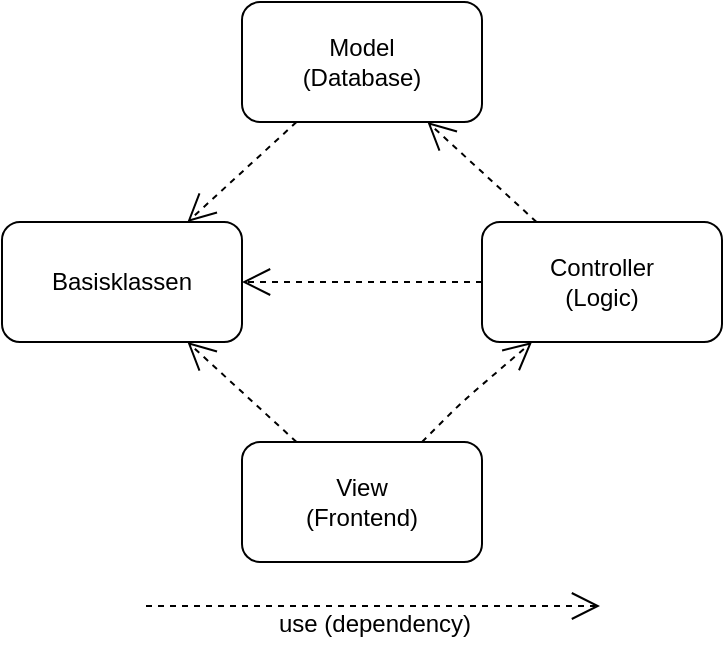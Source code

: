 <mxfile version="12.4.2" type="device" pages="1"><diagram id="QilTmJy9PvDIiep6L4qx" name="Page-1"><mxGraphModel dx="782" dy="766" grid="1" gridSize="10" guides="1" tooltips="1" connect="1" arrows="1" fold="1" page="1" pageScale="1" pageWidth="827" pageHeight="1169" math="0" shadow="0"><root><mxCell id="0"/><mxCell id="1" parent="0"/><mxCell id="j0amc7bkqoO371Gp4Xam-3" value="View&lt;br&gt;(Frontend)" style="rounded=1;whiteSpace=wrap;html=1;" parent="1" vertex="1"><mxGeometry x="360" y="440" width="120" height="60" as="geometry"/></mxCell><mxCell id="j0amc7bkqoO371Gp4Xam-4" value="Model&lt;br&gt;(Database)" style="rounded=1;whiteSpace=wrap;html=1;" parent="1" vertex="1"><mxGeometry x="360" y="220" width="120" height="60" as="geometry"/></mxCell><mxCell id="j0amc7bkqoO371Gp4Xam-5" value="Basisklassen" style="rounded=1;whiteSpace=wrap;html=1;" parent="1" vertex="1"><mxGeometry x="240" y="330" width="120" height="60" as="geometry"/></mxCell><mxCell id="j0amc7bkqoO371Gp4Xam-6" value="Controller&lt;br&gt;(Logic)" style="rounded=1;whiteSpace=wrap;html=1;" parent="1" vertex="1"><mxGeometry x="480" y="330" width="120" height="60" as="geometry"/></mxCell><mxCell id="gr9N5oST-Be0M40Yf9IZ-3" value="" style="endArrow=open;endSize=12;dashed=1;html=1;" edge="1" parent="1" source="j0amc7bkqoO371Gp4Xam-3" target="j0amc7bkqoO371Gp4Xam-6"><mxGeometry width="160" relative="1" as="geometry"><mxPoint x="517.273" y="340" as="sourcePoint"/><mxPoint x="462.727" y="290" as="targetPoint"/><Array as="points"><mxPoint x="470" y="420"/></Array></mxGeometry></mxCell><mxCell id="gr9N5oST-Be0M40Yf9IZ-8" value="" style="endArrow=open;endSize=12;dashed=1;html=1;" edge="1" parent="1" source="j0amc7bkqoO371Gp4Xam-6" target="j0amc7bkqoO371Gp4Xam-4"><mxGeometry width="160" relative="1" as="geometry"><mxPoint x="430" y="450" as="sourcePoint"/><mxPoint x="430" y="290" as="targetPoint"/><Array as="points"/></mxGeometry></mxCell><mxCell id="gr9N5oST-Be0M40Yf9IZ-9" value="" style="endArrow=open;endSize=12;dashed=1;html=1;" edge="1" parent="1" source="j0amc7bkqoO371Gp4Xam-4" target="j0amc7bkqoO371Gp4Xam-5"><mxGeometry width="160" relative="1" as="geometry"><mxPoint x="517.273" y="340" as="sourcePoint"/><mxPoint x="462.727" y="290" as="targetPoint"/><Array as="points"/></mxGeometry></mxCell><mxCell id="gr9N5oST-Be0M40Yf9IZ-10" value="" style="endArrow=open;endSize=12;dashed=1;html=1;" edge="1" parent="1" source="j0amc7bkqoO371Gp4Xam-3" target="j0amc7bkqoO371Gp4Xam-5"><mxGeometry width="160" relative="1" as="geometry"><mxPoint x="527.273" y="350" as="sourcePoint"/><mxPoint x="472.727" y="300" as="targetPoint"/><Array as="points"/></mxGeometry></mxCell><mxCell id="gr9N5oST-Be0M40Yf9IZ-11" value="" style="endArrow=open;endSize=12;dashed=1;html=1;" edge="1" parent="1" source="j0amc7bkqoO371Gp4Xam-6" target="j0amc7bkqoO371Gp4Xam-5"><mxGeometry width="160" relative="1" as="geometry"><mxPoint x="537.273" y="360" as="sourcePoint"/><mxPoint x="482.727" y="310" as="targetPoint"/><Array as="points"/></mxGeometry></mxCell><mxCell id="gr9N5oST-Be0M40Yf9IZ-12" value="" style="endArrow=open;endSize=12;dashed=1;html=1;" edge="1" parent="1"><mxGeometry width="160" relative="1" as="geometry"><mxPoint x="312" y="522" as="sourcePoint"/><mxPoint x="539" y="522" as="targetPoint"/><Array as="points"/></mxGeometry></mxCell><mxCell id="gr9N5oST-Be0M40Yf9IZ-14" value="use (dependency)" style="text;html=1;align=center;verticalAlign=middle;resizable=0;points=[];;autosize=1;" vertex="1" parent="1"><mxGeometry x="371" y="521" width="110" height="20" as="geometry"/></mxCell></root></mxGraphModel></diagram></mxfile>